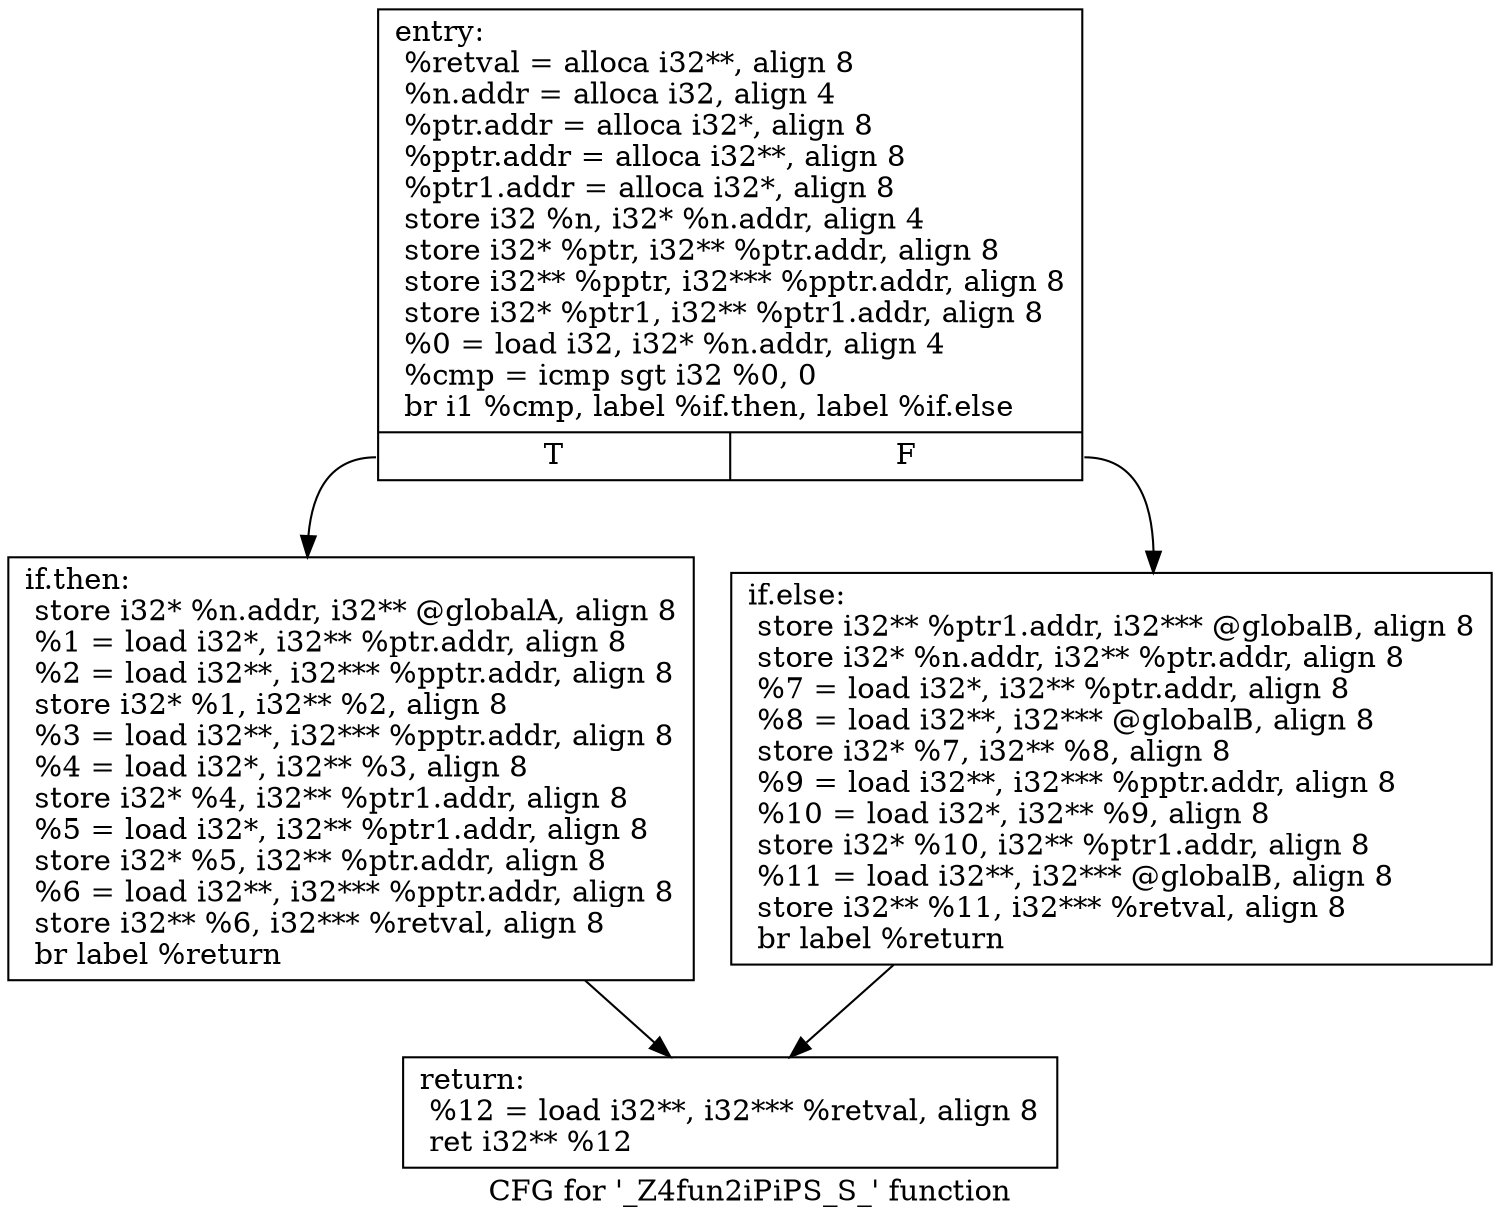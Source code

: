 digraph "CFG for '_Z4fun2iPiPS_S_' function" {
	label="CFG for '_Z4fun2iPiPS_S_' function";

	Node0x949ea00 [shape=record,label="{entry:\l  %retval = alloca i32**, align 8\l  %n.addr = alloca i32, align 4\l  %ptr.addr = alloca i32*, align 8\l  %pptr.addr = alloca i32**, align 8\l  %ptr1.addr = alloca i32*, align 8\l  store i32 %n, i32* %n.addr, align 4\l  store i32* %ptr, i32** %ptr.addr, align 8\l  store i32** %pptr, i32*** %pptr.addr, align 8\l  store i32* %ptr1, i32** %ptr1.addr, align 8\l  %0 = load i32, i32* %n.addr, align 4\l  %cmp = icmp sgt i32 %0, 0\l  br i1 %cmp, label %if.then, label %if.else\l|{<s0>T|<s1>F}}"];
	Node0x949ea00:s0 -> Node0x949f010;
	Node0x949ea00:s1 -> Node0x949f0e0;
	Node0x949f010 [shape=record,label="{if.then:                                          \l  store i32* %n.addr, i32** @globalA, align 8\l  %1 = load i32*, i32** %ptr.addr, align 8\l  %2 = load i32**, i32*** %pptr.addr, align 8\l  store i32* %1, i32** %2, align 8\l  %3 = load i32**, i32*** %pptr.addr, align 8\l  %4 = load i32*, i32** %3, align 8\l  store i32* %4, i32** %ptr1.addr, align 8\l  %5 = load i32*, i32** %ptr1.addr, align 8\l  store i32* %5, i32** %ptr.addr, align 8\l  %6 = load i32**, i32*** %pptr.addr, align 8\l  store i32** %6, i32*** %retval, align 8\l  br label %return\l}"];
	Node0x949f010 -> Node0x949f800;
	Node0x949f0e0 [shape=record,label="{if.else:                                          \l  store i32** %ptr1.addr, i32*** @globalB, align 8\l  store i32* %n.addr, i32** %ptr.addr, align 8\l  %7 = load i32*, i32** %ptr.addr, align 8\l  %8 = load i32**, i32*** @globalB, align 8\l  store i32* %7, i32** %8, align 8\l  %9 = load i32**, i32*** %pptr.addr, align 8\l  %10 = load i32*, i32** %9, align 8\l  store i32* %10, i32** %ptr1.addr, align 8\l  %11 = load i32**, i32*** @globalB, align 8\l  store i32** %11, i32*** %retval, align 8\l  br label %return\l}"];
	Node0x949f0e0 -> Node0x949f800;
	Node0x949f800 [shape=record,label="{return:                                           \l  %12 = load i32**, i32*** %retval, align 8\l  ret i32** %12\l}"];
}
